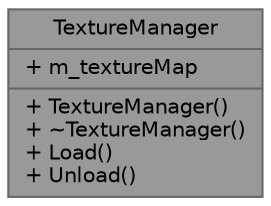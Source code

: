 digraph "TextureManager"
{
 // LATEX_PDF_SIZE
  bgcolor="transparent";
  edge [fontname=Helvetica,fontsize=10,labelfontname=Helvetica,labelfontsize=10];
  node [fontname=Helvetica,fontsize=10,shape=box,height=0.2,width=0.4];
  Node1 [shape=record,label="{TextureManager\n|+ m_textureMap\l|+ TextureManager()\l+ ~TextureManager()\l+ Load()\l+ Unload()\l}",height=0.2,width=0.4,color="gray40", fillcolor="grey60", style="filled", fontcolor="black",tooltip=" "];
}
